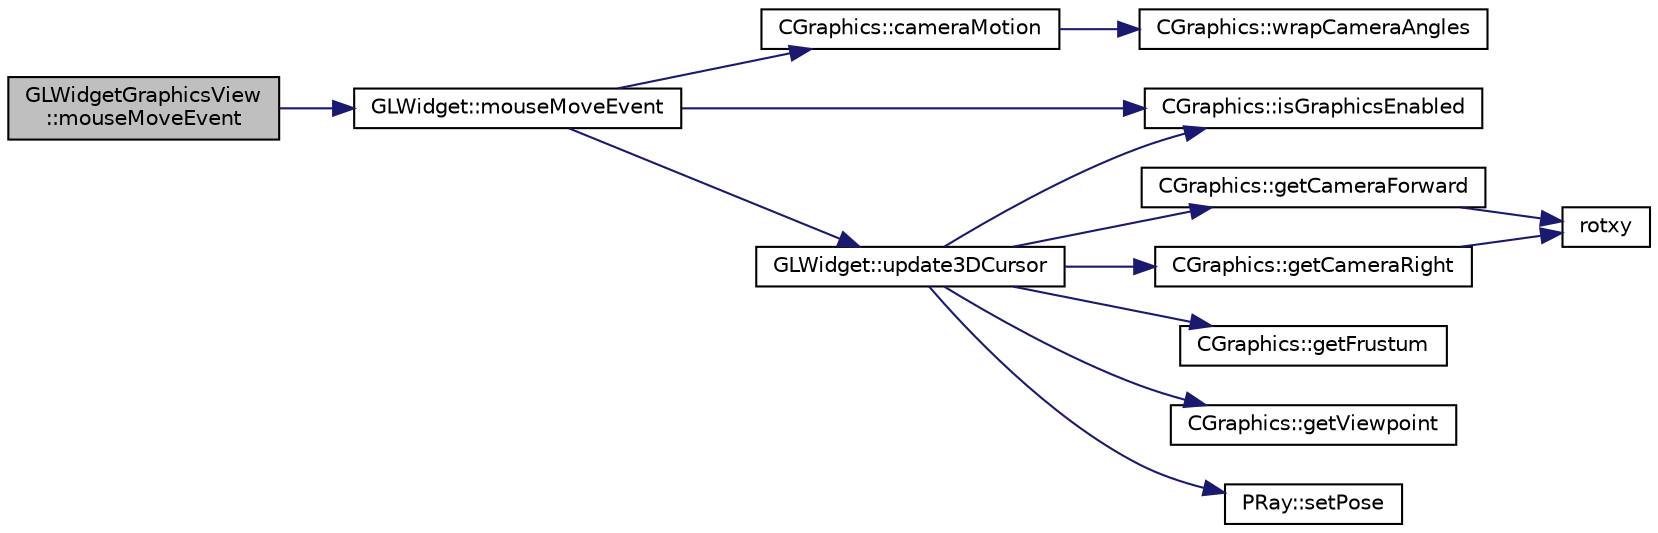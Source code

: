 digraph "GLWidgetGraphicsView::mouseMoveEvent"
{
 // INTERACTIVE_SVG=YES
  edge [fontname="Helvetica",fontsize="10",labelfontname="Helvetica",labelfontsize="10"];
  node [fontname="Helvetica",fontsize="10",shape=record];
  rankdir="LR";
  Node1 [label="GLWidgetGraphicsView\l::mouseMoveEvent",height=0.2,width=0.4,color="black", fillcolor="grey75", style="filled", fontcolor="black"];
  Node1 -> Node2 [color="midnightblue",fontsize="10",style="solid",fontname="Helvetica"];
  Node2 [label="GLWidget::mouseMoveEvent",height=0.2,width=0.4,color="black", fillcolor="white", style="filled",URL="$da/d10/class_g_l_widget.html#a9043bac13d6f0a5307ea5c7f9b3caa50"];
  Node2 -> Node3 [color="midnightblue",fontsize="10",style="solid",fontname="Helvetica"];
  Node3 [label="CGraphics::cameraMotion",height=0.2,width=0.4,color="black", fillcolor="white", style="filled",URL="$dc/d90/class_c_graphics.html#ab1da26bc30f651b005cbbc7971d619b7"];
  Node3 -> Node4 [color="midnightblue",fontsize="10",style="solid",fontname="Helvetica"];
  Node4 [label="CGraphics::wrapCameraAngles",height=0.2,width=0.4,color="black", fillcolor="white", style="filled",URL="$dc/d90/class_c_graphics.html#a335713d4cde6ff4f263342635b96448c"];
  Node2 -> Node5 [color="midnightblue",fontsize="10",style="solid",fontname="Helvetica"];
  Node5 [label="CGraphics::isGraphicsEnabled",height=0.2,width=0.4,color="black", fillcolor="white", style="filled",URL="$dc/d90/class_c_graphics.html#ae40f067c0f749c7c65e672fb7cfc1abe"];
  Node2 -> Node6 [color="midnightblue",fontsize="10",style="solid",fontname="Helvetica"];
  Node6 [label="GLWidget::update3DCursor",height=0.2,width=0.4,color="black", fillcolor="white", style="filled",URL="$da/d10/class_g_l_widget.html#a0308fe2b093b7cfde8cfeb4709cad434"];
  Node6 -> Node7 [color="midnightblue",fontsize="10",style="solid",fontname="Helvetica"];
  Node7 [label="CGraphics::getCameraForward",height=0.2,width=0.4,color="black", fillcolor="white", style="filled",URL="$dc/d90/class_c_graphics.html#a818cb3f21e6a8f7b460a8d54479bf084"];
  Node7 -> Node8 [color="midnightblue",fontsize="10",style="solid",fontname="Helvetica"];
  Node8 [label="rotxy",height=0.2,width=0.4,color="black", fillcolor="white", style="filled",URL="$d6/d99/graphics_8cpp.html#a181dcf31020c69dc3eca8ffc5a905c77"];
  Node6 -> Node9 [color="midnightblue",fontsize="10",style="solid",fontname="Helvetica"];
  Node9 [label="CGraphics::getCameraRight",height=0.2,width=0.4,color="black", fillcolor="white", style="filled",URL="$dc/d90/class_c_graphics.html#a290aedbb892fc4e7cc876569018deb63"];
  Node9 -> Node8 [color="midnightblue",fontsize="10",style="solid",fontname="Helvetica"];
  Node6 -> Node10 [color="midnightblue",fontsize="10",style="solid",fontname="Helvetica"];
  Node10 [label="CGraphics::getFrustum",height=0.2,width=0.4,color="black", fillcolor="white", style="filled",URL="$dc/d90/class_c_graphics.html#a7f9c6182d2c37bc60302cf5d94563387"];
  Node6 -> Node11 [color="midnightblue",fontsize="10",style="solid",fontname="Helvetica"];
  Node11 [label="CGraphics::getViewpoint",height=0.2,width=0.4,color="black", fillcolor="white", style="filled",URL="$dc/d90/class_c_graphics.html#ab704f0d19aad88178516b729e95e8d82"];
  Node6 -> Node5 [color="midnightblue",fontsize="10",style="solid",fontname="Helvetica"];
  Node6 -> Node12 [color="midnightblue",fontsize="10",style="solid",fontname="Helvetica"];
  Node12 [label="PRay::setPose",height=0.2,width=0.4,color="black", fillcolor="white", style="filled",URL="$d5/d77/class_p_ray.html#a072e6e0090178b19225996ee3f32cdb5"];
}
